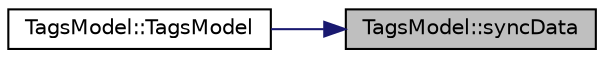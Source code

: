 digraph "TagsModel::syncData"
{
 // LATEX_PDF_SIZE
  edge [fontname="Helvetica",fontsize="10",labelfontname="Helvetica",labelfontsize="10"];
  node [fontname="Helvetica",fontsize="10",shape=record];
  rankdir="RL";
  Node1 [label="TagsModel::syncData",height=0.2,width=0.4,color="black", fillcolor="grey75", style="filled", fontcolor="black",tooltip=" "];
  Node1 -> Node2 [dir="back",color="midnightblue",fontsize="10",style="solid",fontname="Helvetica"];
  Node2 [label="TagsModel::TagsModel",height=0.2,width=0.4,color="black", fillcolor="white", style="filled",URL="$class_tags_model.html#a9c8df2013aab5ccc7df8d0d9573826cb",tooltip=" "];
}
